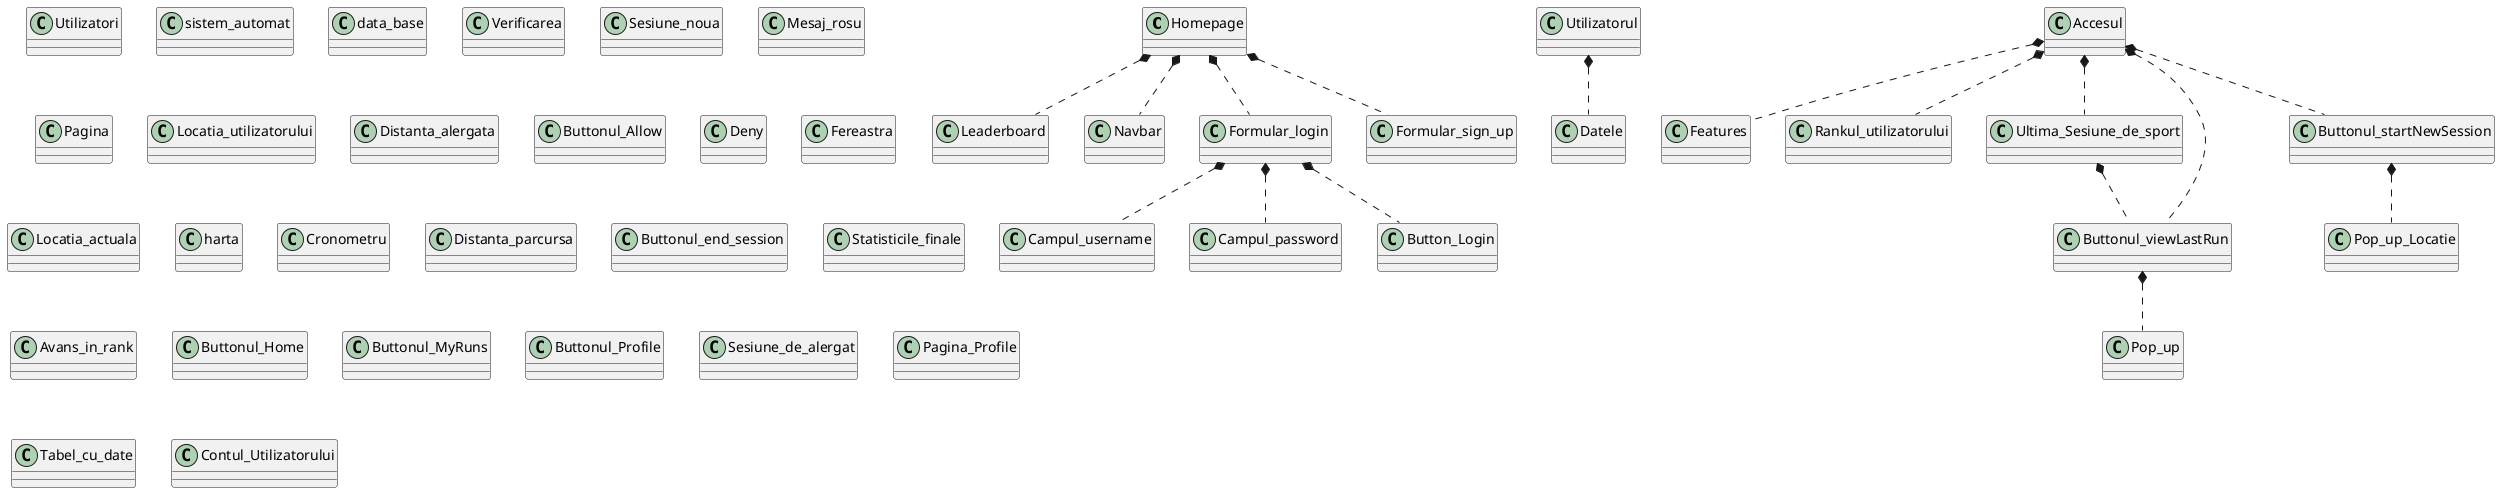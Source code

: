 @startuml
'https://plantuml.com/class-diagram

class Homepage{
}

class Leaderboard{
}

class Utilizatori{
}

class Navbar{
}

class Formular_login{
}

class Formular_sign_up{
}

class Campul_username{
}

class Campul_password{
}

class Button_Login {
}

class Utilizatorul{
}

class Datele{
}

class sistem_automat{
}

class data_base {
}

class Verificarea{
}

class Accesul{
}

class Features{
}

class Rankul_utilizatorului{
}

class Ultima_Sesiune_de_sport{
}

class Buttonul_viewLastRun{
}

class Sesiune_noua{
}

class Buttonul_startNewSession{
}

class Mesaj_rosu{
}

class Pagina {
}

class Locatia_utilizatorului {
}

class Distanta_alergata {
}

class Pop_up_Locatie {
}

class Buttonul_Allow {
}

class Deny{
}

class Fereastra {
}

class Locatia_actuala {
}

class harta {
}

class Cronometru {
}

class Distanta_parcursa {
}

class Buttonul_end_session {
}

class Statisticile_finale {
}

class Avans_in_rank {
}

class Buttonul_Home {
}

class Buttonul_MyRuns {
}

class Buttonul_Profile {
}





class Pop_up{
}

class Sesiune_de_alergat{
}

class Buttonul_Profile{
}

class Pagina_Profile {
}

class Tabel_cu_date {
}

class Contul_Utilizatorului {
}





Homepage *.. Leaderboard
Homepage *.. Navbar
Homepage *.. Formular_login
Homepage *.. Formular_sign_up


Formular_login *.. Campul_username
Formular_login *.. Campul_password
Formular_login *.. Button_Login



Utilizatorul *.. Datele

Accesul *.. Features
Accesul *.. Rankul_utilizatorului
Accesul *.. Ultima_Sesiune_de_sport
Ultima_Sesiune_de_sport *.. Buttonul_viewLastRun
Accesul *.. Buttonul_viewLastRun
Accesul *.. Buttonul_startNewSession

Buttonul_viewLastRun *.. Pop_up

Buttonul_startNewSession *.. Pop_up_Locatie



@enduml